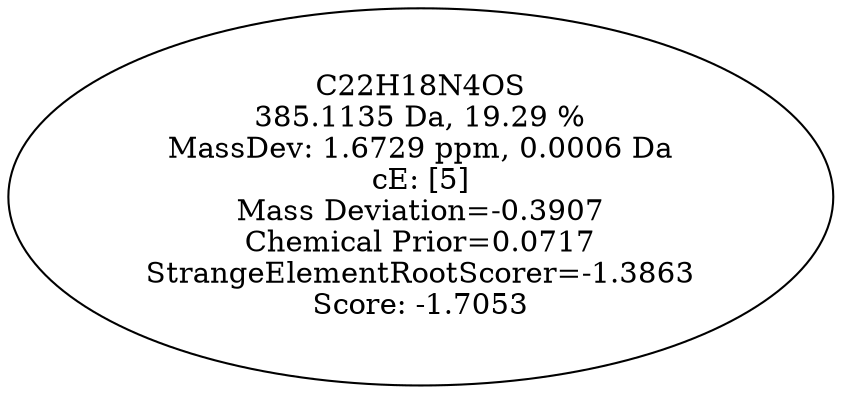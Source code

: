 strict digraph {
v1 [label="C22H18N4OS\n385.1135 Da, 19.29 %\nMassDev: 1.6729 ppm, 0.0006 Da\ncE: [5]\nMass Deviation=-0.3907\nChemical Prior=0.0717\nStrangeElementRootScorer=-1.3863\nScore: -1.7053"];
}